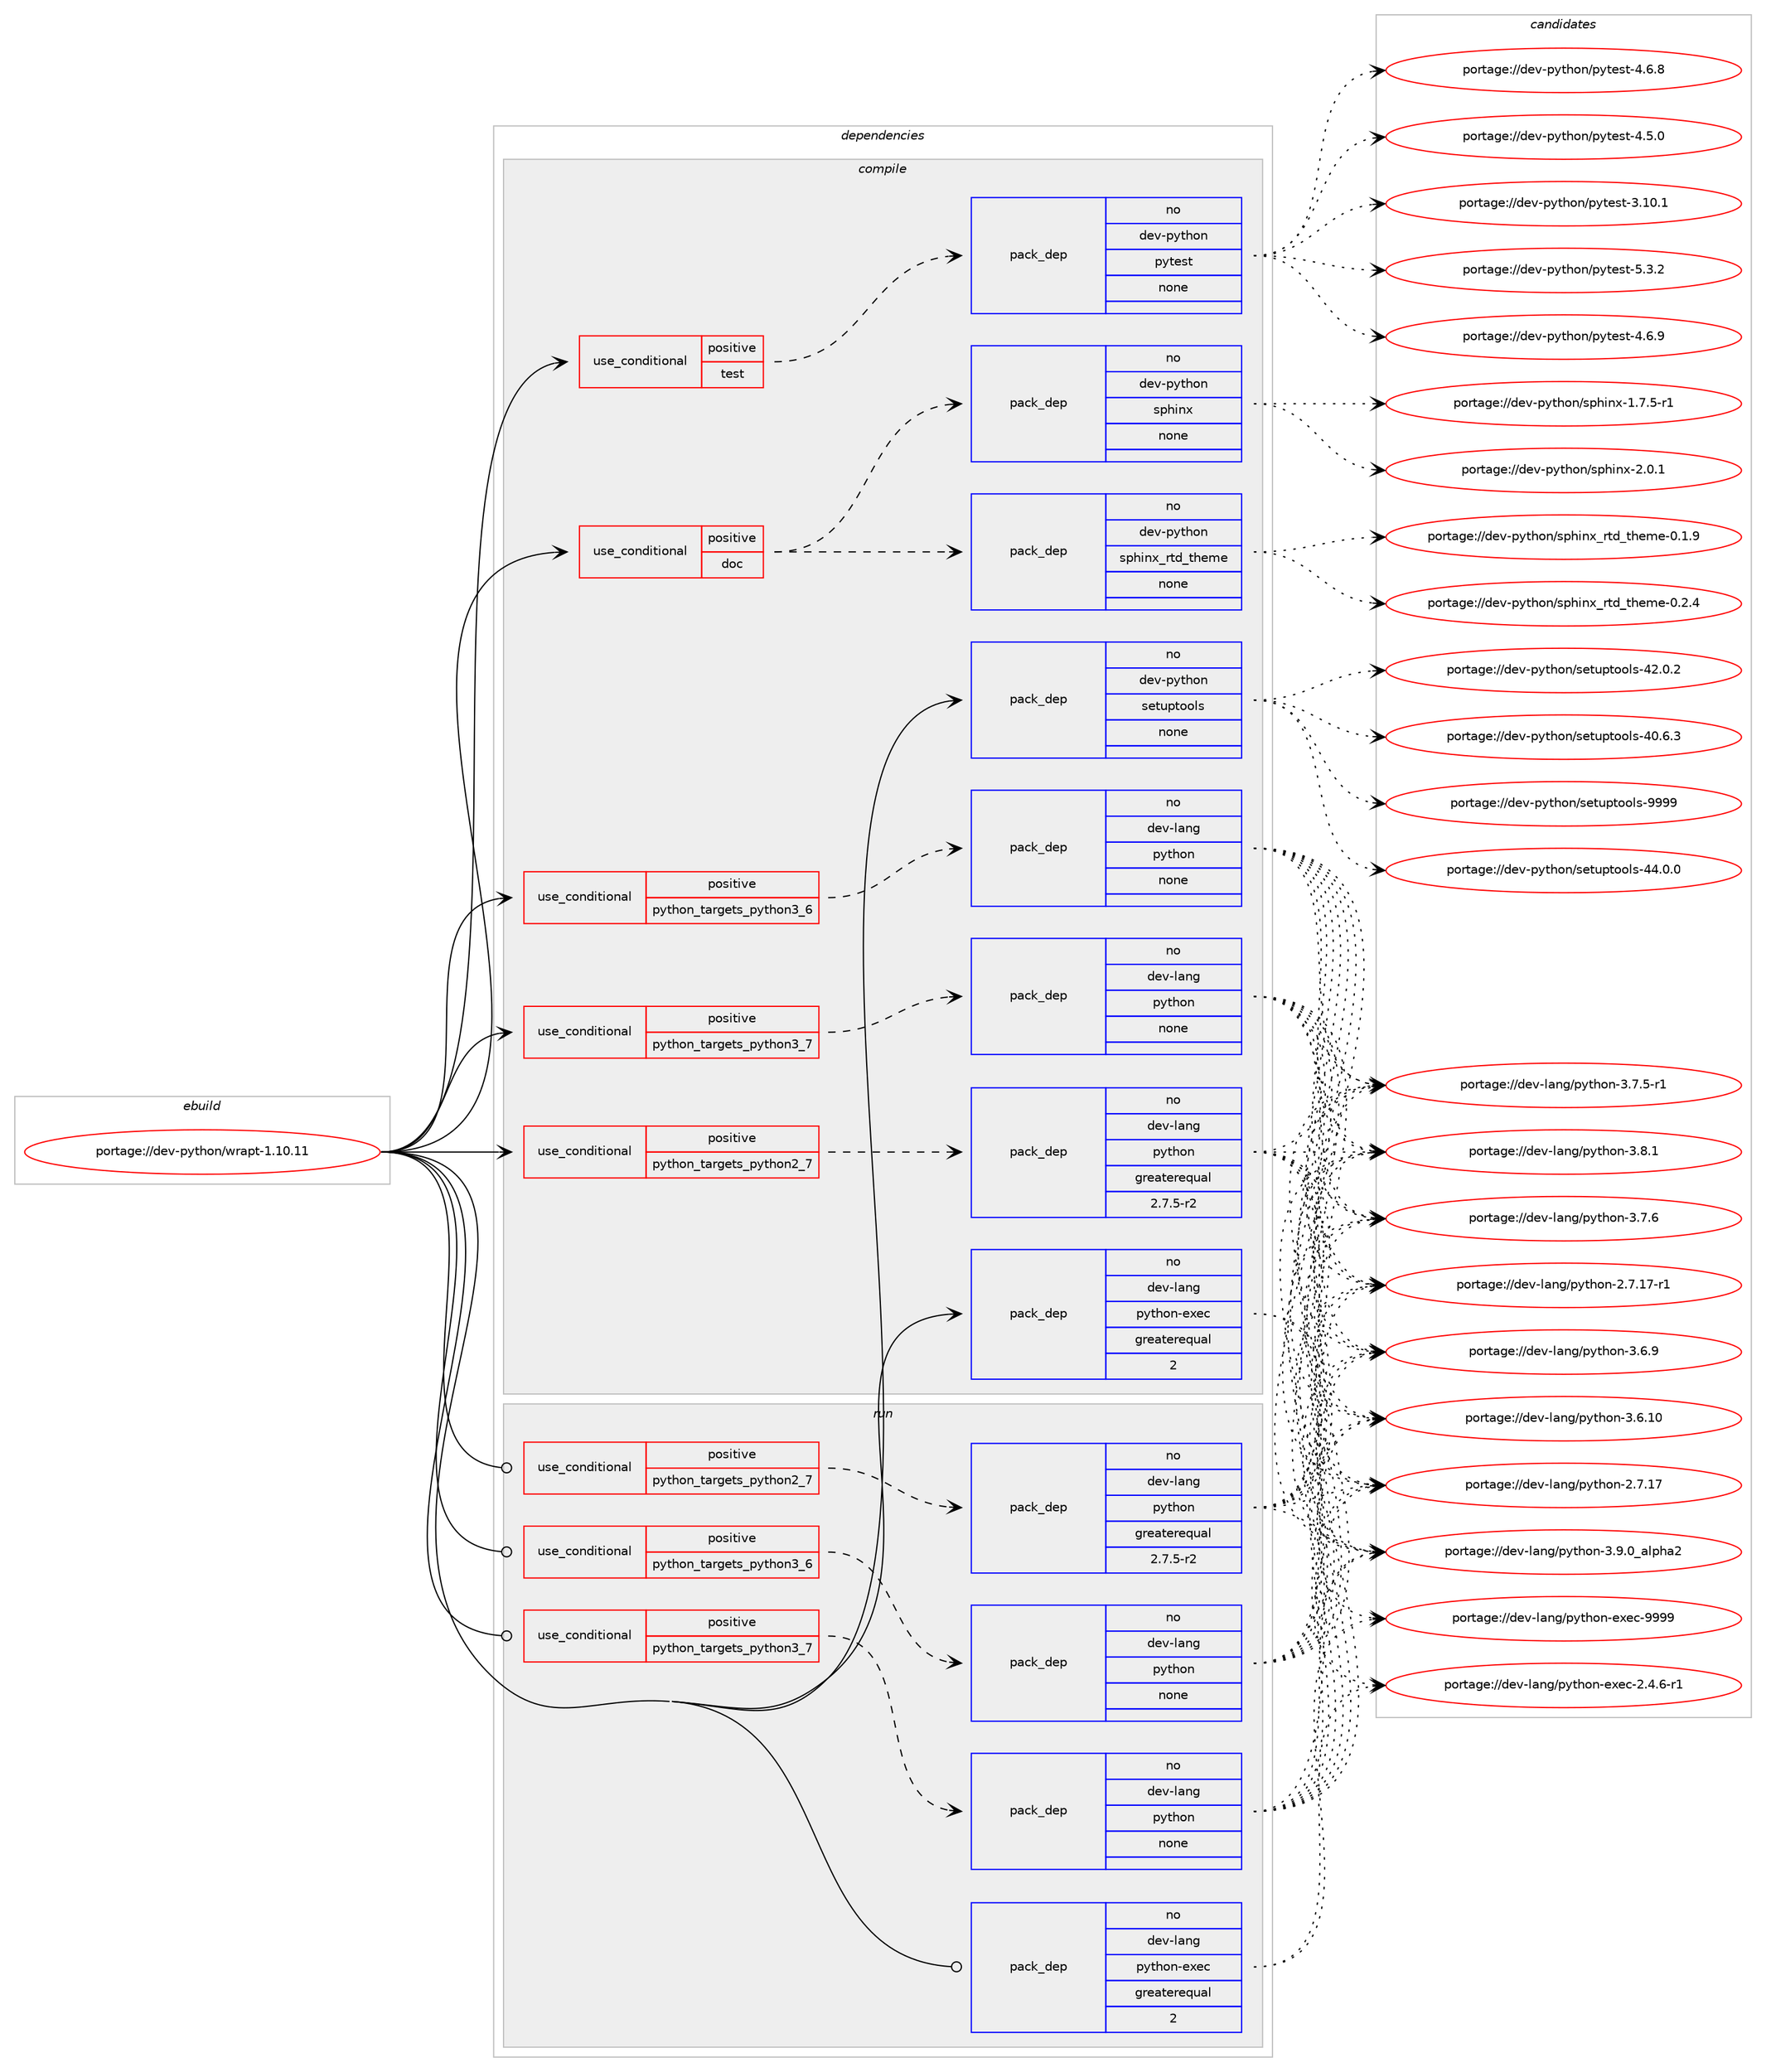 digraph prolog {

# *************
# Graph options
# *************

newrank=true;
concentrate=true;
compound=true;
graph [rankdir=LR,fontname=Helvetica,fontsize=10,ranksep=1.5];#, ranksep=2.5, nodesep=0.2];
edge  [arrowhead=vee];
node  [fontname=Helvetica,fontsize=10];

# **********
# The ebuild
# **********

subgraph cluster_leftcol {
color=gray;
label=<<i>ebuild</i>>;
id [label="portage://dev-python/wrapt-1.10.11", color=red, width=4, href="../dev-python/wrapt-1.10.11.svg"];
}

# ****************
# The dependencies
# ****************

subgraph cluster_midcol {
color=gray;
label=<<i>dependencies</i>>;
subgraph cluster_compile {
fillcolor="#eeeeee";
style=filled;
label=<<i>compile</i>>;
subgraph cond103630 {
dependency417962 [label=<<TABLE BORDER="0" CELLBORDER="1" CELLSPACING="0" CELLPADDING="4"><TR><TD ROWSPAN="3" CELLPADDING="10">use_conditional</TD></TR><TR><TD>positive</TD></TR><TR><TD>doc</TD></TR></TABLE>>, shape=none, color=red];
subgraph pack309451 {
dependency417963 [label=<<TABLE BORDER="0" CELLBORDER="1" CELLSPACING="0" CELLPADDING="4" WIDTH="220"><TR><TD ROWSPAN="6" CELLPADDING="30">pack_dep</TD></TR><TR><TD WIDTH="110">no</TD></TR><TR><TD>dev-python</TD></TR><TR><TD>sphinx</TD></TR><TR><TD>none</TD></TR><TR><TD></TD></TR></TABLE>>, shape=none, color=blue];
}
dependency417962:e -> dependency417963:w [weight=20,style="dashed",arrowhead="vee"];
subgraph pack309452 {
dependency417964 [label=<<TABLE BORDER="0" CELLBORDER="1" CELLSPACING="0" CELLPADDING="4" WIDTH="220"><TR><TD ROWSPAN="6" CELLPADDING="30">pack_dep</TD></TR><TR><TD WIDTH="110">no</TD></TR><TR><TD>dev-python</TD></TR><TR><TD>sphinx_rtd_theme</TD></TR><TR><TD>none</TD></TR><TR><TD></TD></TR></TABLE>>, shape=none, color=blue];
}
dependency417962:e -> dependency417964:w [weight=20,style="dashed",arrowhead="vee"];
}
id:e -> dependency417962:w [weight=20,style="solid",arrowhead="vee"];
subgraph cond103631 {
dependency417965 [label=<<TABLE BORDER="0" CELLBORDER="1" CELLSPACING="0" CELLPADDING="4"><TR><TD ROWSPAN="3" CELLPADDING="10">use_conditional</TD></TR><TR><TD>positive</TD></TR><TR><TD>python_targets_python2_7</TD></TR></TABLE>>, shape=none, color=red];
subgraph pack309453 {
dependency417966 [label=<<TABLE BORDER="0" CELLBORDER="1" CELLSPACING="0" CELLPADDING="4" WIDTH="220"><TR><TD ROWSPAN="6" CELLPADDING="30">pack_dep</TD></TR><TR><TD WIDTH="110">no</TD></TR><TR><TD>dev-lang</TD></TR><TR><TD>python</TD></TR><TR><TD>greaterequal</TD></TR><TR><TD>2.7.5-r2</TD></TR></TABLE>>, shape=none, color=blue];
}
dependency417965:e -> dependency417966:w [weight=20,style="dashed",arrowhead="vee"];
}
id:e -> dependency417965:w [weight=20,style="solid",arrowhead="vee"];
subgraph cond103632 {
dependency417967 [label=<<TABLE BORDER="0" CELLBORDER="1" CELLSPACING="0" CELLPADDING="4"><TR><TD ROWSPAN="3" CELLPADDING="10">use_conditional</TD></TR><TR><TD>positive</TD></TR><TR><TD>python_targets_python3_6</TD></TR></TABLE>>, shape=none, color=red];
subgraph pack309454 {
dependency417968 [label=<<TABLE BORDER="0" CELLBORDER="1" CELLSPACING="0" CELLPADDING="4" WIDTH="220"><TR><TD ROWSPAN="6" CELLPADDING="30">pack_dep</TD></TR><TR><TD WIDTH="110">no</TD></TR><TR><TD>dev-lang</TD></TR><TR><TD>python</TD></TR><TR><TD>none</TD></TR><TR><TD></TD></TR></TABLE>>, shape=none, color=blue];
}
dependency417967:e -> dependency417968:w [weight=20,style="dashed",arrowhead="vee"];
}
id:e -> dependency417967:w [weight=20,style="solid",arrowhead="vee"];
subgraph cond103633 {
dependency417969 [label=<<TABLE BORDER="0" CELLBORDER="1" CELLSPACING="0" CELLPADDING="4"><TR><TD ROWSPAN="3" CELLPADDING="10">use_conditional</TD></TR><TR><TD>positive</TD></TR><TR><TD>python_targets_python3_7</TD></TR></TABLE>>, shape=none, color=red];
subgraph pack309455 {
dependency417970 [label=<<TABLE BORDER="0" CELLBORDER="1" CELLSPACING="0" CELLPADDING="4" WIDTH="220"><TR><TD ROWSPAN="6" CELLPADDING="30">pack_dep</TD></TR><TR><TD WIDTH="110">no</TD></TR><TR><TD>dev-lang</TD></TR><TR><TD>python</TD></TR><TR><TD>none</TD></TR><TR><TD></TD></TR></TABLE>>, shape=none, color=blue];
}
dependency417969:e -> dependency417970:w [weight=20,style="dashed",arrowhead="vee"];
}
id:e -> dependency417969:w [weight=20,style="solid",arrowhead="vee"];
subgraph cond103634 {
dependency417971 [label=<<TABLE BORDER="0" CELLBORDER="1" CELLSPACING="0" CELLPADDING="4"><TR><TD ROWSPAN="3" CELLPADDING="10">use_conditional</TD></TR><TR><TD>positive</TD></TR><TR><TD>test</TD></TR></TABLE>>, shape=none, color=red];
subgraph pack309456 {
dependency417972 [label=<<TABLE BORDER="0" CELLBORDER="1" CELLSPACING="0" CELLPADDING="4" WIDTH="220"><TR><TD ROWSPAN="6" CELLPADDING="30">pack_dep</TD></TR><TR><TD WIDTH="110">no</TD></TR><TR><TD>dev-python</TD></TR><TR><TD>pytest</TD></TR><TR><TD>none</TD></TR><TR><TD></TD></TR></TABLE>>, shape=none, color=blue];
}
dependency417971:e -> dependency417972:w [weight=20,style="dashed",arrowhead="vee"];
}
id:e -> dependency417971:w [weight=20,style="solid",arrowhead="vee"];
subgraph pack309457 {
dependency417973 [label=<<TABLE BORDER="0" CELLBORDER="1" CELLSPACING="0" CELLPADDING="4" WIDTH="220"><TR><TD ROWSPAN="6" CELLPADDING="30">pack_dep</TD></TR><TR><TD WIDTH="110">no</TD></TR><TR><TD>dev-lang</TD></TR><TR><TD>python-exec</TD></TR><TR><TD>greaterequal</TD></TR><TR><TD>2</TD></TR></TABLE>>, shape=none, color=blue];
}
id:e -> dependency417973:w [weight=20,style="solid",arrowhead="vee"];
subgraph pack309458 {
dependency417974 [label=<<TABLE BORDER="0" CELLBORDER="1" CELLSPACING="0" CELLPADDING="4" WIDTH="220"><TR><TD ROWSPAN="6" CELLPADDING="30">pack_dep</TD></TR><TR><TD WIDTH="110">no</TD></TR><TR><TD>dev-python</TD></TR><TR><TD>setuptools</TD></TR><TR><TD>none</TD></TR><TR><TD></TD></TR></TABLE>>, shape=none, color=blue];
}
id:e -> dependency417974:w [weight=20,style="solid",arrowhead="vee"];
}
subgraph cluster_compileandrun {
fillcolor="#eeeeee";
style=filled;
label=<<i>compile and run</i>>;
}
subgraph cluster_run {
fillcolor="#eeeeee";
style=filled;
label=<<i>run</i>>;
subgraph cond103635 {
dependency417975 [label=<<TABLE BORDER="0" CELLBORDER="1" CELLSPACING="0" CELLPADDING="4"><TR><TD ROWSPAN="3" CELLPADDING="10">use_conditional</TD></TR><TR><TD>positive</TD></TR><TR><TD>python_targets_python2_7</TD></TR></TABLE>>, shape=none, color=red];
subgraph pack309459 {
dependency417976 [label=<<TABLE BORDER="0" CELLBORDER="1" CELLSPACING="0" CELLPADDING="4" WIDTH="220"><TR><TD ROWSPAN="6" CELLPADDING="30">pack_dep</TD></TR><TR><TD WIDTH="110">no</TD></TR><TR><TD>dev-lang</TD></TR><TR><TD>python</TD></TR><TR><TD>greaterequal</TD></TR><TR><TD>2.7.5-r2</TD></TR></TABLE>>, shape=none, color=blue];
}
dependency417975:e -> dependency417976:w [weight=20,style="dashed",arrowhead="vee"];
}
id:e -> dependency417975:w [weight=20,style="solid",arrowhead="odot"];
subgraph cond103636 {
dependency417977 [label=<<TABLE BORDER="0" CELLBORDER="1" CELLSPACING="0" CELLPADDING="4"><TR><TD ROWSPAN="3" CELLPADDING="10">use_conditional</TD></TR><TR><TD>positive</TD></TR><TR><TD>python_targets_python3_6</TD></TR></TABLE>>, shape=none, color=red];
subgraph pack309460 {
dependency417978 [label=<<TABLE BORDER="0" CELLBORDER="1" CELLSPACING="0" CELLPADDING="4" WIDTH="220"><TR><TD ROWSPAN="6" CELLPADDING="30">pack_dep</TD></TR><TR><TD WIDTH="110">no</TD></TR><TR><TD>dev-lang</TD></TR><TR><TD>python</TD></TR><TR><TD>none</TD></TR><TR><TD></TD></TR></TABLE>>, shape=none, color=blue];
}
dependency417977:e -> dependency417978:w [weight=20,style="dashed",arrowhead="vee"];
}
id:e -> dependency417977:w [weight=20,style="solid",arrowhead="odot"];
subgraph cond103637 {
dependency417979 [label=<<TABLE BORDER="0" CELLBORDER="1" CELLSPACING="0" CELLPADDING="4"><TR><TD ROWSPAN="3" CELLPADDING="10">use_conditional</TD></TR><TR><TD>positive</TD></TR><TR><TD>python_targets_python3_7</TD></TR></TABLE>>, shape=none, color=red];
subgraph pack309461 {
dependency417980 [label=<<TABLE BORDER="0" CELLBORDER="1" CELLSPACING="0" CELLPADDING="4" WIDTH="220"><TR><TD ROWSPAN="6" CELLPADDING="30">pack_dep</TD></TR><TR><TD WIDTH="110">no</TD></TR><TR><TD>dev-lang</TD></TR><TR><TD>python</TD></TR><TR><TD>none</TD></TR><TR><TD></TD></TR></TABLE>>, shape=none, color=blue];
}
dependency417979:e -> dependency417980:w [weight=20,style="dashed",arrowhead="vee"];
}
id:e -> dependency417979:w [weight=20,style="solid",arrowhead="odot"];
subgraph pack309462 {
dependency417981 [label=<<TABLE BORDER="0" CELLBORDER="1" CELLSPACING="0" CELLPADDING="4" WIDTH="220"><TR><TD ROWSPAN="6" CELLPADDING="30">pack_dep</TD></TR><TR><TD WIDTH="110">no</TD></TR><TR><TD>dev-lang</TD></TR><TR><TD>python-exec</TD></TR><TR><TD>greaterequal</TD></TR><TR><TD>2</TD></TR></TABLE>>, shape=none, color=blue];
}
id:e -> dependency417981:w [weight=20,style="solid",arrowhead="odot"];
}
}

# **************
# The candidates
# **************

subgraph cluster_choices {
rank=same;
color=gray;
label=<<i>candidates</i>>;

subgraph choice309451 {
color=black;
nodesep=1;
choice1001011184511212111610411111047115112104105110120455046484649 [label="portage://dev-python/sphinx-2.0.1", color=red, width=4,href="../dev-python/sphinx-2.0.1.svg"];
choice10010111845112121116104111110471151121041051101204549465546534511449 [label="portage://dev-python/sphinx-1.7.5-r1", color=red, width=4,href="../dev-python/sphinx-1.7.5-r1.svg"];
dependency417963:e -> choice1001011184511212111610411111047115112104105110120455046484649:w [style=dotted,weight="100"];
dependency417963:e -> choice10010111845112121116104111110471151121041051101204549465546534511449:w [style=dotted,weight="100"];
}
subgraph choice309452 {
color=black;
nodesep=1;
choice10010111845112121116104111110471151121041051101209511411610095116104101109101454846504652 [label="portage://dev-python/sphinx_rtd_theme-0.2.4", color=red, width=4,href="../dev-python/sphinx_rtd_theme-0.2.4.svg"];
choice10010111845112121116104111110471151121041051101209511411610095116104101109101454846494657 [label="portage://dev-python/sphinx_rtd_theme-0.1.9", color=red, width=4,href="../dev-python/sphinx_rtd_theme-0.1.9.svg"];
dependency417964:e -> choice10010111845112121116104111110471151121041051101209511411610095116104101109101454846504652:w [style=dotted,weight="100"];
dependency417964:e -> choice10010111845112121116104111110471151121041051101209511411610095116104101109101454846494657:w [style=dotted,weight="100"];
}
subgraph choice309453 {
color=black;
nodesep=1;
choice10010111845108971101034711212111610411111045514657464895971081121049750 [label="portage://dev-lang/python-3.9.0_alpha2", color=red, width=4,href="../dev-lang/python-3.9.0_alpha2.svg"];
choice100101118451089711010347112121116104111110455146564649 [label="portage://dev-lang/python-3.8.1", color=red, width=4,href="../dev-lang/python-3.8.1.svg"];
choice100101118451089711010347112121116104111110455146554654 [label="portage://dev-lang/python-3.7.6", color=red, width=4,href="../dev-lang/python-3.7.6.svg"];
choice1001011184510897110103471121211161041111104551465546534511449 [label="portage://dev-lang/python-3.7.5-r1", color=red, width=4,href="../dev-lang/python-3.7.5-r1.svg"];
choice100101118451089711010347112121116104111110455146544657 [label="portage://dev-lang/python-3.6.9", color=red, width=4,href="../dev-lang/python-3.6.9.svg"];
choice10010111845108971101034711212111610411111045514654464948 [label="portage://dev-lang/python-3.6.10", color=red, width=4,href="../dev-lang/python-3.6.10.svg"];
choice100101118451089711010347112121116104111110455046554649554511449 [label="portage://dev-lang/python-2.7.17-r1", color=red, width=4,href="../dev-lang/python-2.7.17-r1.svg"];
choice10010111845108971101034711212111610411111045504655464955 [label="portage://dev-lang/python-2.7.17", color=red, width=4,href="../dev-lang/python-2.7.17.svg"];
dependency417966:e -> choice10010111845108971101034711212111610411111045514657464895971081121049750:w [style=dotted,weight="100"];
dependency417966:e -> choice100101118451089711010347112121116104111110455146564649:w [style=dotted,weight="100"];
dependency417966:e -> choice100101118451089711010347112121116104111110455146554654:w [style=dotted,weight="100"];
dependency417966:e -> choice1001011184510897110103471121211161041111104551465546534511449:w [style=dotted,weight="100"];
dependency417966:e -> choice100101118451089711010347112121116104111110455146544657:w [style=dotted,weight="100"];
dependency417966:e -> choice10010111845108971101034711212111610411111045514654464948:w [style=dotted,weight="100"];
dependency417966:e -> choice100101118451089711010347112121116104111110455046554649554511449:w [style=dotted,weight="100"];
dependency417966:e -> choice10010111845108971101034711212111610411111045504655464955:w [style=dotted,weight="100"];
}
subgraph choice309454 {
color=black;
nodesep=1;
choice10010111845108971101034711212111610411111045514657464895971081121049750 [label="portage://dev-lang/python-3.9.0_alpha2", color=red, width=4,href="../dev-lang/python-3.9.0_alpha2.svg"];
choice100101118451089711010347112121116104111110455146564649 [label="portage://dev-lang/python-3.8.1", color=red, width=4,href="../dev-lang/python-3.8.1.svg"];
choice100101118451089711010347112121116104111110455146554654 [label="portage://dev-lang/python-3.7.6", color=red, width=4,href="../dev-lang/python-3.7.6.svg"];
choice1001011184510897110103471121211161041111104551465546534511449 [label="portage://dev-lang/python-3.7.5-r1", color=red, width=4,href="../dev-lang/python-3.7.5-r1.svg"];
choice100101118451089711010347112121116104111110455146544657 [label="portage://dev-lang/python-3.6.9", color=red, width=4,href="../dev-lang/python-3.6.9.svg"];
choice10010111845108971101034711212111610411111045514654464948 [label="portage://dev-lang/python-3.6.10", color=red, width=4,href="../dev-lang/python-3.6.10.svg"];
choice100101118451089711010347112121116104111110455046554649554511449 [label="portage://dev-lang/python-2.7.17-r1", color=red, width=4,href="../dev-lang/python-2.7.17-r1.svg"];
choice10010111845108971101034711212111610411111045504655464955 [label="portage://dev-lang/python-2.7.17", color=red, width=4,href="../dev-lang/python-2.7.17.svg"];
dependency417968:e -> choice10010111845108971101034711212111610411111045514657464895971081121049750:w [style=dotted,weight="100"];
dependency417968:e -> choice100101118451089711010347112121116104111110455146564649:w [style=dotted,weight="100"];
dependency417968:e -> choice100101118451089711010347112121116104111110455146554654:w [style=dotted,weight="100"];
dependency417968:e -> choice1001011184510897110103471121211161041111104551465546534511449:w [style=dotted,weight="100"];
dependency417968:e -> choice100101118451089711010347112121116104111110455146544657:w [style=dotted,weight="100"];
dependency417968:e -> choice10010111845108971101034711212111610411111045514654464948:w [style=dotted,weight="100"];
dependency417968:e -> choice100101118451089711010347112121116104111110455046554649554511449:w [style=dotted,weight="100"];
dependency417968:e -> choice10010111845108971101034711212111610411111045504655464955:w [style=dotted,weight="100"];
}
subgraph choice309455 {
color=black;
nodesep=1;
choice10010111845108971101034711212111610411111045514657464895971081121049750 [label="portage://dev-lang/python-3.9.0_alpha2", color=red, width=4,href="../dev-lang/python-3.9.0_alpha2.svg"];
choice100101118451089711010347112121116104111110455146564649 [label="portage://dev-lang/python-3.8.1", color=red, width=4,href="../dev-lang/python-3.8.1.svg"];
choice100101118451089711010347112121116104111110455146554654 [label="portage://dev-lang/python-3.7.6", color=red, width=4,href="../dev-lang/python-3.7.6.svg"];
choice1001011184510897110103471121211161041111104551465546534511449 [label="portage://dev-lang/python-3.7.5-r1", color=red, width=4,href="../dev-lang/python-3.7.5-r1.svg"];
choice100101118451089711010347112121116104111110455146544657 [label="portage://dev-lang/python-3.6.9", color=red, width=4,href="../dev-lang/python-3.6.9.svg"];
choice10010111845108971101034711212111610411111045514654464948 [label="portage://dev-lang/python-3.6.10", color=red, width=4,href="../dev-lang/python-3.6.10.svg"];
choice100101118451089711010347112121116104111110455046554649554511449 [label="portage://dev-lang/python-2.7.17-r1", color=red, width=4,href="../dev-lang/python-2.7.17-r1.svg"];
choice10010111845108971101034711212111610411111045504655464955 [label="portage://dev-lang/python-2.7.17", color=red, width=4,href="../dev-lang/python-2.7.17.svg"];
dependency417970:e -> choice10010111845108971101034711212111610411111045514657464895971081121049750:w [style=dotted,weight="100"];
dependency417970:e -> choice100101118451089711010347112121116104111110455146564649:w [style=dotted,weight="100"];
dependency417970:e -> choice100101118451089711010347112121116104111110455146554654:w [style=dotted,weight="100"];
dependency417970:e -> choice1001011184510897110103471121211161041111104551465546534511449:w [style=dotted,weight="100"];
dependency417970:e -> choice100101118451089711010347112121116104111110455146544657:w [style=dotted,weight="100"];
dependency417970:e -> choice10010111845108971101034711212111610411111045514654464948:w [style=dotted,weight="100"];
dependency417970:e -> choice100101118451089711010347112121116104111110455046554649554511449:w [style=dotted,weight="100"];
dependency417970:e -> choice10010111845108971101034711212111610411111045504655464955:w [style=dotted,weight="100"];
}
subgraph choice309456 {
color=black;
nodesep=1;
choice1001011184511212111610411111047112121116101115116455346514650 [label="portage://dev-python/pytest-5.3.2", color=red, width=4,href="../dev-python/pytest-5.3.2.svg"];
choice1001011184511212111610411111047112121116101115116455246544657 [label="portage://dev-python/pytest-4.6.9", color=red, width=4,href="../dev-python/pytest-4.6.9.svg"];
choice1001011184511212111610411111047112121116101115116455246544656 [label="portage://dev-python/pytest-4.6.8", color=red, width=4,href="../dev-python/pytest-4.6.8.svg"];
choice1001011184511212111610411111047112121116101115116455246534648 [label="portage://dev-python/pytest-4.5.0", color=red, width=4,href="../dev-python/pytest-4.5.0.svg"];
choice100101118451121211161041111104711212111610111511645514649484649 [label="portage://dev-python/pytest-3.10.1", color=red, width=4,href="../dev-python/pytest-3.10.1.svg"];
dependency417972:e -> choice1001011184511212111610411111047112121116101115116455346514650:w [style=dotted,weight="100"];
dependency417972:e -> choice1001011184511212111610411111047112121116101115116455246544657:w [style=dotted,weight="100"];
dependency417972:e -> choice1001011184511212111610411111047112121116101115116455246544656:w [style=dotted,weight="100"];
dependency417972:e -> choice1001011184511212111610411111047112121116101115116455246534648:w [style=dotted,weight="100"];
dependency417972:e -> choice100101118451121211161041111104711212111610111511645514649484649:w [style=dotted,weight="100"];
}
subgraph choice309457 {
color=black;
nodesep=1;
choice10010111845108971101034711212111610411111045101120101994557575757 [label="portage://dev-lang/python-exec-9999", color=red, width=4,href="../dev-lang/python-exec-9999.svg"];
choice10010111845108971101034711212111610411111045101120101994550465246544511449 [label="portage://dev-lang/python-exec-2.4.6-r1", color=red, width=4,href="../dev-lang/python-exec-2.4.6-r1.svg"];
dependency417973:e -> choice10010111845108971101034711212111610411111045101120101994557575757:w [style=dotted,weight="100"];
dependency417973:e -> choice10010111845108971101034711212111610411111045101120101994550465246544511449:w [style=dotted,weight="100"];
}
subgraph choice309458 {
color=black;
nodesep=1;
choice10010111845112121116104111110471151011161171121161111111081154557575757 [label="portage://dev-python/setuptools-9999", color=red, width=4,href="../dev-python/setuptools-9999.svg"];
choice100101118451121211161041111104711510111611711211611111110811545525246484648 [label="portage://dev-python/setuptools-44.0.0", color=red, width=4,href="../dev-python/setuptools-44.0.0.svg"];
choice100101118451121211161041111104711510111611711211611111110811545525046484650 [label="portage://dev-python/setuptools-42.0.2", color=red, width=4,href="../dev-python/setuptools-42.0.2.svg"];
choice100101118451121211161041111104711510111611711211611111110811545524846544651 [label="portage://dev-python/setuptools-40.6.3", color=red, width=4,href="../dev-python/setuptools-40.6.3.svg"];
dependency417974:e -> choice10010111845112121116104111110471151011161171121161111111081154557575757:w [style=dotted,weight="100"];
dependency417974:e -> choice100101118451121211161041111104711510111611711211611111110811545525246484648:w [style=dotted,weight="100"];
dependency417974:e -> choice100101118451121211161041111104711510111611711211611111110811545525046484650:w [style=dotted,weight="100"];
dependency417974:e -> choice100101118451121211161041111104711510111611711211611111110811545524846544651:w [style=dotted,weight="100"];
}
subgraph choice309459 {
color=black;
nodesep=1;
choice10010111845108971101034711212111610411111045514657464895971081121049750 [label="portage://dev-lang/python-3.9.0_alpha2", color=red, width=4,href="../dev-lang/python-3.9.0_alpha2.svg"];
choice100101118451089711010347112121116104111110455146564649 [label="portage://dev-lang/python-3.8.1", color=red, width=4,href="../dev-lang/python-3.8.1.svg"];
choice100101118451089711010347112121116104111110455146554654 [label="portage://dev-lang/python-3.7.6", color=red, width=4,href="../dev-lang/python-3.7.6.svg"];
choice1001011184510897110103471121211161041111104551465546534511449 [label="portage://dev-lang/python-3.7.5-r1", color=red, width=4,href="../dev-lang/python-3.7.5-r1.svg"];
choice100101118451089711010347112121116104111110455146544657 [label="portage://dev-lang/python-3.6.9", color=red, width=4,href="../dev-lang/python-3.6.9.svg"];
choice10010111845108971101034711212111610411111045514654464948 [label="portage://dev-lang/python-3.6.10", color=red, width=4,href="../dev-lang/python-3.6.10.svg"];
choice100101118451089711010347112121116104111110455046554649554511449 [label="portage://dev-lang/python-2.7.17-r1", color=red, width=4,href="../dev-lang/python-2.7.17-r1.svg"];
choice10010111845108971101034711212111610411111045504655464955 [label="portage://dev-lang/python-2.7.17", color=red, width=4,href="../dev-lang/python-2.7.17.svg"];
dependency417976:e -> choice10010111845108971101034711212111610411111045514657464895971081121049750:w [style=dotted,weight="100"];
dependency417976:e -> choice100101118451089711010347112121116104111110455146564649:w [style=dotted,weight="100"];
dependency417976:e -> choice100101118451089711010347112121116104111110455146554654:w [style=dotted,weight="100"];
dependency417976:e -> choice1001011184510897110103471121211161041111104551465546534511449:w [style=dotted,weight="100"];
dependency417976:e -> choice100101118451089711010347112121116104111110455146544657:w [style=dotted,weight="100"];
dependency417976:e -> choice10010111845108971101034711212111610411111045514654464948:w [style=dotted,weight="100"];
dependency417976:e -> choice100101118451089711010347112121116104111110455046554649554511449:w [style=dotted,weight="100"];
dependency417976:e -> choice10010111845108971101034711212111610411111045504655464955:w [style=dotted,weight="100"];
}
subgraph choice309460 {
color=black;
nodesep=1;
choice10010111845108971101034711212111610411111045514657464895971081121049750 [label="portage://dev-lang/python-3.9.0_alpha2", color=red, width=4,href="../dev-lang/python-3.9.0_alpha2.svg"];
choice100101118451089711010347112121116104111110455146564649 [label="portage://dev-lang/python-3.8.1", color=red, width=4,href="../dev-lang/python-3.8.1.svg"];
choice100101118451089711010347112121116104111110455146554654 [label="portage://dev-lang/python-3.7.6", color=red, width=4,href="../dev-lang/python-3.7.6.svg"];
choice1001011184510897110103471121211161041111104551465546534511449 [label="portage://dev-lang/python-3.7.5-r1", color=red, width=4,href="../dev-lang/python-3.7.5-r1.svg"];
choice100101118451089711010347112121116104111110455146544657 [label="portage://dev-lang/python-3.6.9", color=red, width=4,href="../dev-lang/python-3.6.9.svg"];
choice10010111845108971101034711212111610411111045514654464948 [label="portage://dev-lang/python-3.6.10", color=red, width=4,href="../dev-lang/python-3.6.10.svg"];
choice100101118451089711010347112121116104111110455046554649554511449 [label="portage://dev-lang/python-2.7.17-r1", color=red, width=4,href="../dev-lang/python-2.7.17-r1.svg"];
choice10010111845108971101034711212111610411111045504655464955 [label="portage://dev-lang/python-2.7.17", color=red, width=4,href="../dev-lang/python-2.7.17.svg"];
dependency417978:e -> choice10010111845108971101034711212111610411111045514657464895971081121049750:w [style=dotted,weight="100"];
dependency417978:e -> choice100101118451089711010347112121116104111110455146564649:w [style=dotted,weight="100"];
dependency417978:e -> choice100101118451089711010347112121116104111110455146554654:w [style=dotted,weight="100"];
dependency417978:e -> choice1001011184510897110103471121211161041111104551465546534511449:w [style=dotted,weight="100"];
dependency417978:e -> choice100101118451089711010347112121116104111110455146544657:w [style=dotted,weight="100"];
dependency417978:e -> choice10010111845108971101034711212111610411111045514654464948:w [style=dotted,weight="100"];
dependency417978:e -> choice100101118451089711010347112121116104111110455046554649554511449:w [style=dotted,weight="100"];
dependency417978:e -> choice10010111845108971101034711212111610411111045504655464955:w [style=dotted,weight="100"];
}
subgraph choice309461 {
color=black;
nodesep=1;
choice10010111845108971101034711212111610411111045514657464895971081121049750 [label="portage://dev-lang/python-3.9.0_alpha2", color=red, width=4,href="../dev-lang/python-3.9.0_alpha2.svg"];
choice100101118451089711010347112121116104111110455146564649 [label="portage://dev-lang/python-3.8.1", color=red, width=4,href="../dev-lang/python-3.8.1.svg"];
choice100101118451089711010347112121116104111110455146554654 [label="portage://dev-lang/python-3.7.6", color=red, width=4,href="../dev-lang/python-3.7.6.svg"];
choice1001011184510897110103471121211161041111104551465546534511449 [label="portage://dev-lang/python-3.7.5-r1", color=red, width=4,href="../dev-lang/python-3.7.5-r1.svg"];
choice100101118451089711010347112121116104111110455146544657 [label="portage://dev-lang/python-3.6.9", color=red, width=4,href="../dev-lang/python-3.6.9.svg"];
choice10010111845108971101034711212111610411111045514654464948 [label="portage://dev-lang/python-3.6.10", color=red, width=4,href="../dev-lang/python-3.6.10.svg"];
choice100101118451089711010347112121116104111110455046554649554511449 [label="portage://dev-lang/python-2.7.17-r1", color=red, width=4,href="../dev-lang/python-2.7.17-r1.svg"];
choice10010111845108971101034711212111610411111045504655464955 [label="portage://dev-lang/python-2.7.17", color=red, width=4,href="../dev-lang/python-2.7.17.svg"];
dependency417980:e -> choice10010111845108971101034711212111610411111045514657464895971081121049750:w [style=dotted,weight="100"];
dependency417980:e -> choice100101118451089711010347112121116104111110455146564649:w [style=dotted,weight="100"];
dependency417980:e -> choice100101118451089711010347112121116104111110455146554654:w [style=dotted,weight="100"];
dependency417980:e -> choice1001011184510897110103471121211161041111104551465546534511449:w [style=dotted,weight="100"];
dependency417980:e -> choice100101118451089711010347112121116104111110455146544657:w [style=dotted,weight="100"];
dependency417980:e -> choice10010111845108971101034711212111610411111045514654464948:w [style=dotted,weight="100"];
dependency417980:e -> choice100101118451089711010347112121116104111110455046554649554511449:w [style=dotted,weight="100"];
dependency417980:e -> choice10010111845108971101034711212111610411111045504655464955:w [style=dotted,weight="100"];
}
subgraph choice309462 {
color=black;
nodesep=1;
choice10010111845108971101034711212111610411111045101120101994557575757 [label="portage://dev-lang/python-exec-9999", color=red, width=4,href="../dev-lang/python-exec-9999.svg"];
choice10010111845108971101034711212111610411111045101120101994550465246544511449 [label="portage://dev-lang/python-exec-2.4.6-r1", color=red, width=4,href="../dev-lang/python-exec-2.4.6-r1.svg"];
dependency417981:e -> choice10010111845108971101034711212111610411111045101120101994557575757:w [style=dotted,weight="100"];
dependency417981:e -> choice10010111845108971101034711212111610411111045101120101994550465246544511449:w [style=dotted,weight="100"];
}
}

}
